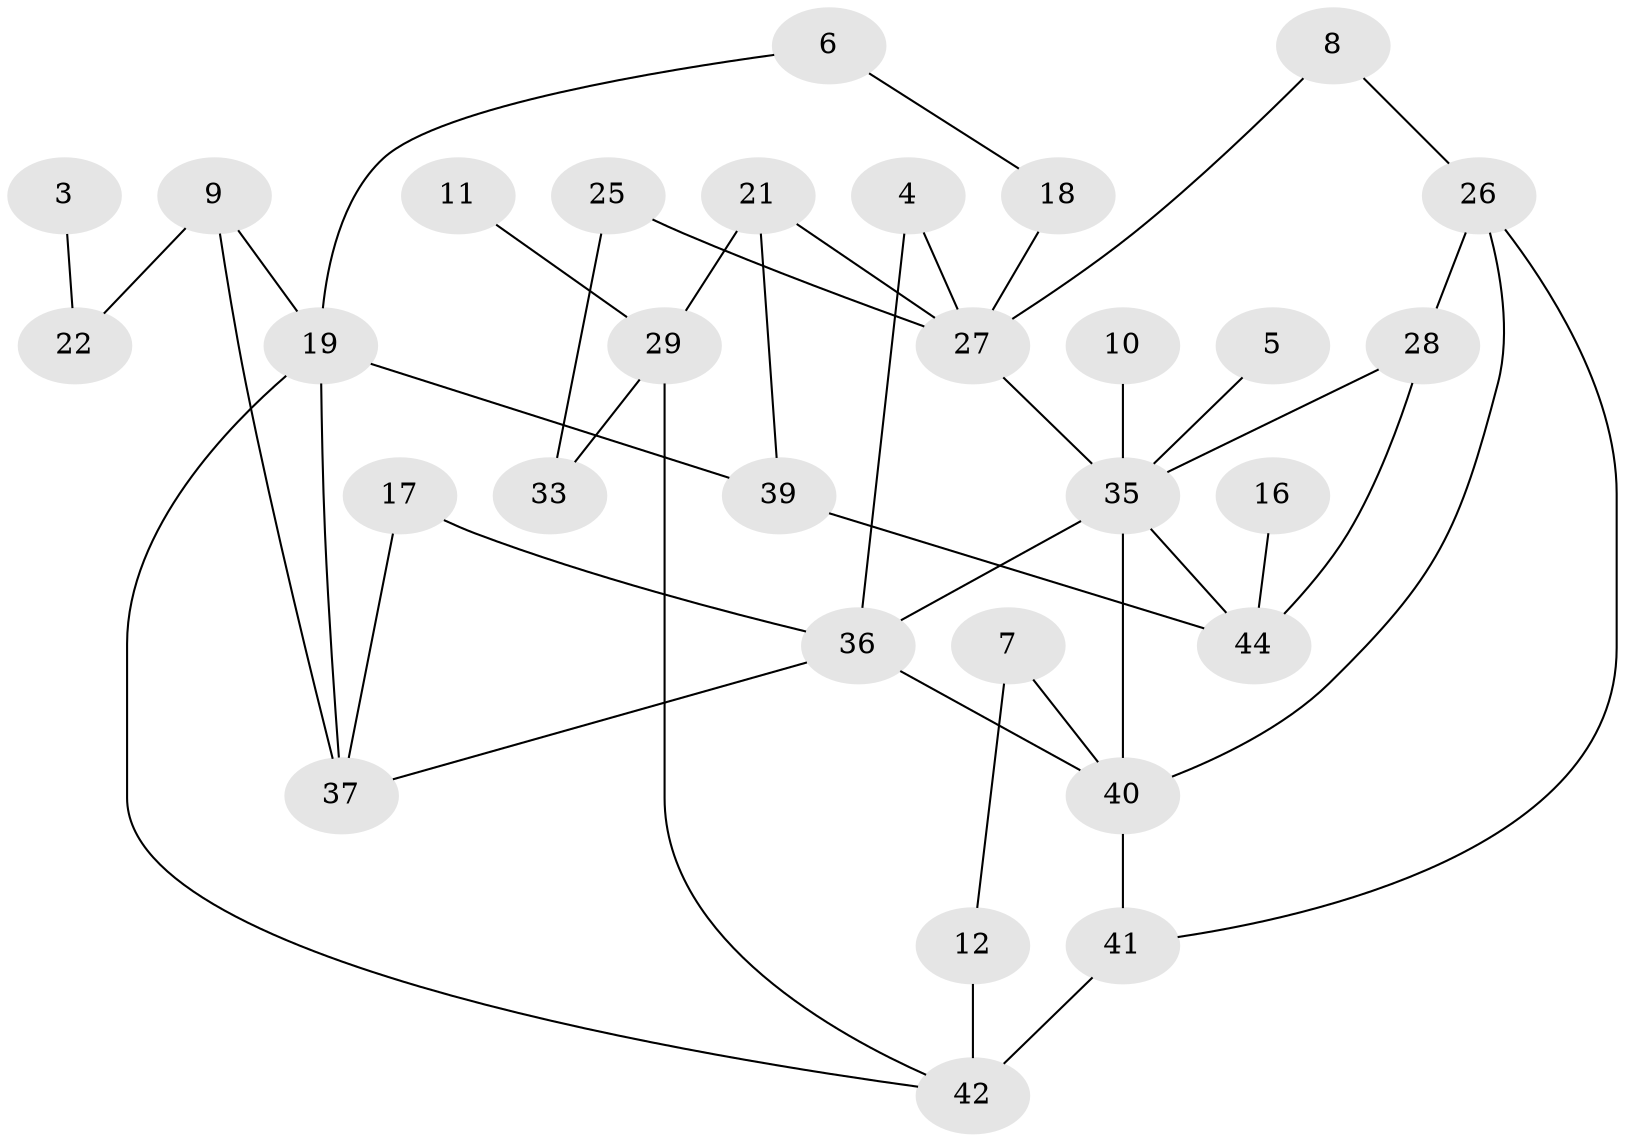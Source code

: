 // original degree distribution, {2: 0.26436781609195403, 0: 0.09195402298850575, 1: 0.3218390804597701, 4: 0.08045977011494253, 3: 0.1724137931034483, 5: 0.05747126436781609, 6: 0.011494252873563218}
// Generated by graph-tools (version 1.1) at 2025/25/03/09/25 03:25:17]
// undirected, 30 vertices, 44 edges
graph export_dot {
graph [start="1"]
  node [color=gray90,style=filled];
  3;
  4;
  5;
  6;
  7;
  8;
  9;
  10;
  11;
  12;
  16;
  17;
  18;
  19;
  21;
  22;
  25;
  26;
  27;
  28;
  29;
  33;
  35;
  36;
  37;
  39;
  40;
  41;
  42;
  44;
  3 -- 22 [weight=1.0];
  4 -- 27 [weight=1.0];
  4 -- 36 [weight=1.0];
  5 -- 35 [weight=1.0];
  6 -- 18 [weight=1.0];
  6 -- 19 [weight=1.0];
  7 -- 12 [weight=1.0];
  7 -- 40 [weight=1.0];
  8 -- 26 [weight=1.0];
  8 -- 27 [weight=1.0];
  9 -- 19 [weight=1.0];
  9 -- 22 [weight=1.0];
  9 -- 37 [weight=1.0];
  10 -- 35 [weight=1.0];
  11 -- 29 [weight=1.0];
  12 -- 42 [weight=1.0];
  16 -- 44 [weight=1.0];
  17 -- 36 [weight=1.0];
  17 -- 37 [weight=1.0];
  18 -- 27 [weight=1.0];
  19 -- 37 [weight=1.0];
  19 -- 39 [weight=1.0];
  19 -- 42 [weight=1.0];
  21 -- 27 [weight=1.0];
  21 -- 29 [weight=1.0];
  21 -- 39 [weight=1.0];
  25 -- 27 [weight=1.0];
  25 -- 33 [weight=1.0];
  26 -- 28 [weight=1.0];
  26 -- 40 [weight=1.0];
  26 -- 41 [weight=1.0];
  27 -- 35 [weight=1.0];
  28 -- 35 [weight=1.0];
  28 -- 44 [weight=1.0];
  29 -- 33 [weight=1.0];
  29 -- 42 [weight=1.0];
  35 -- 36 [weight=1.0];
  35 -- 40 [weight=2.0];
  35 -- 44 [weight=1.0];
  36 -- 37 [weight=1.0];
  36 -- 40 [weight=1.0];
  39 -- 44 [weight=1.0];
  40 -- 41 [weight=1.0];
  41 -- 42 [weight=2.0];
}
